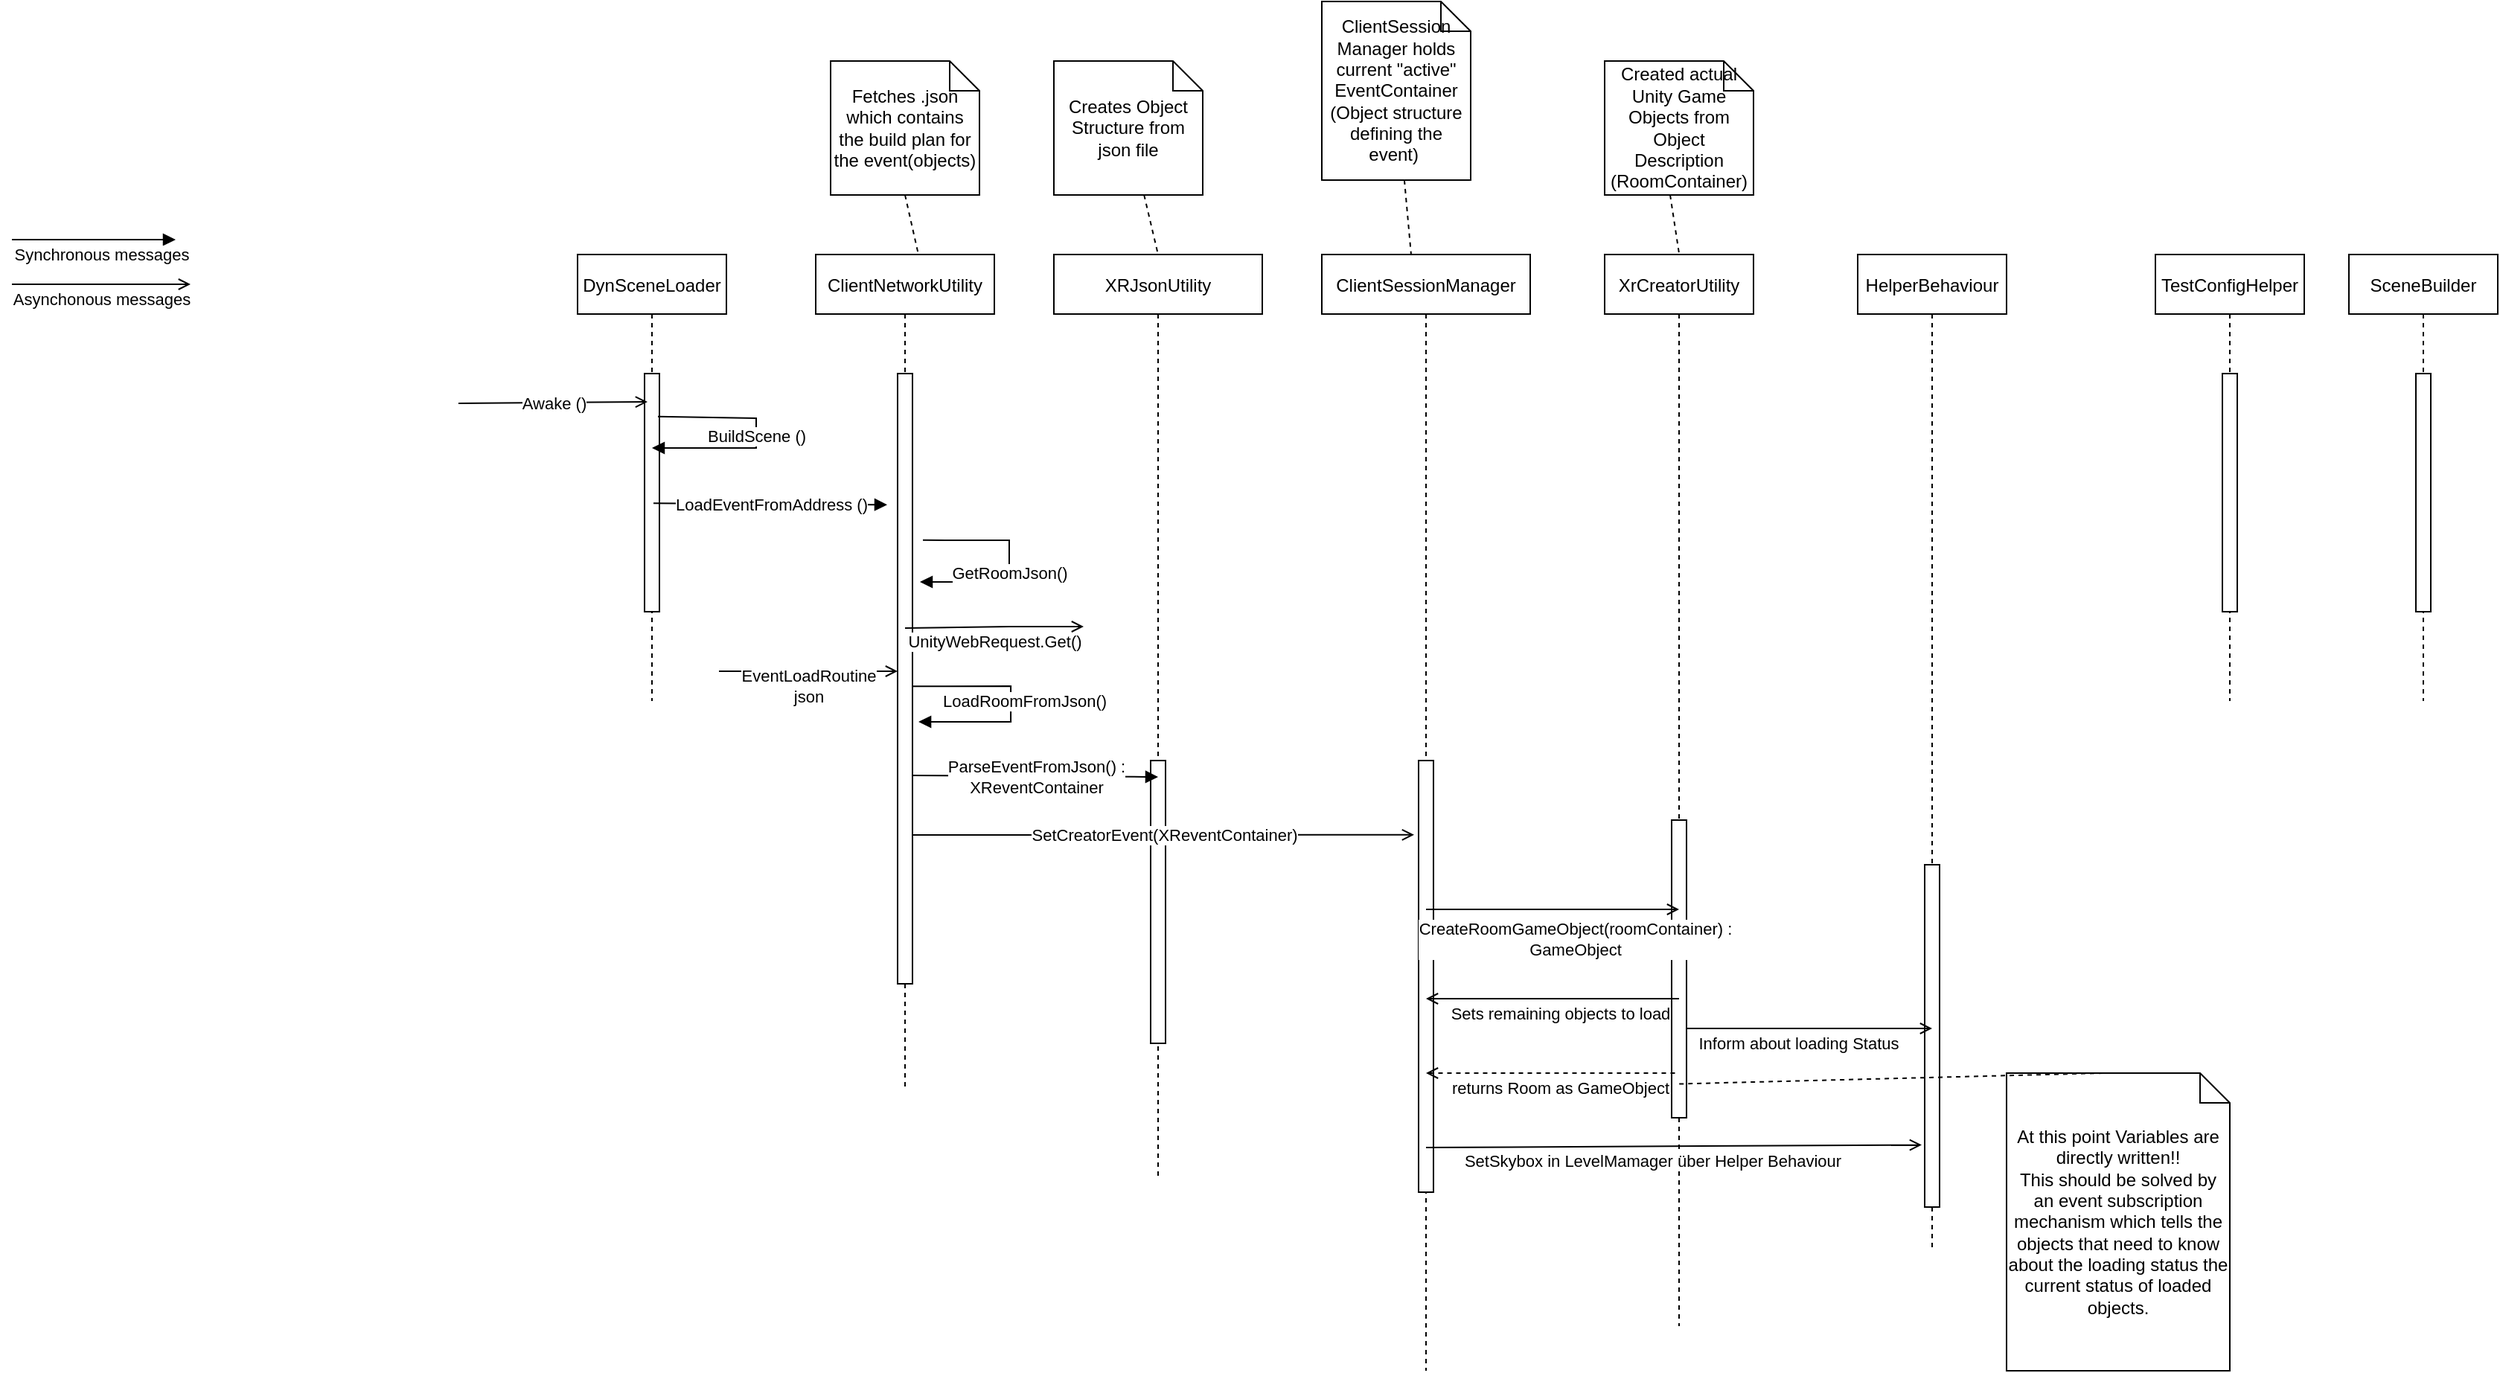 <mxfile version="20.7.4" type="github">
  <diagram id="kgpKYQtTHZ0yAKxKKP6v" name="Page-1">
    <mxGraphModel dx="1322" dy="1881" grid="1" gridSize="10" guides="1" tooltips="1" connect="1" arrows="1" fold="1" page="1" pageScale="1" pageWidth="850" pageHeight="1100" math="0" shadow="0">
      <root>
        <mxCell id="0" />
        <mxCell id="1" parent="0" />
        <mxCell id="VxCFYS7vYOswzJPETZMv-11" value="XRJsonUtility" style="shape=umlLifeline;perimeter=lifelinePerimeter;container=1;collapsible=0;recursiveResize=0;rounded=0;shadow=0;strokeWidth=1;movable=0;resizable=0;rotatable=0;deletable=0;editable=0;connectable=0;" vertex="1" parent="1">
          <mxGeometry x="120" y="80" width="140" height="620" as="geometry" />
        </mxCell>
        <mxCell id="VxCFYS7vYOswzJPETZMv-12" value="" style="points=[];perimeter=orthogonalPerimeter;rounded=0;shadow=0;strokeWidth=1;" vertex="1" parent="VxCFYS7vYOswzJPETZMv-11">
          <mxGeometry x="65" y="340" width="10" height="190" as="geometry" />
        </mxCell>
        <mxCell id="VxCFYS7vYOswzJPETZMv-14" value="" style="endArrow=block;html=1;rounded=0;exitX=0.51;exitY=0.557;exitDx=0;exitDy=0;exitPerimeter=0;endFill=1;" edge="1" parent="VxCFYS7vYOswzJPETZMv-11">
          <mxGeometry relative="1" as="geometry">
            <mxPoint x="-95" y="350" as="sourcePoint" />
            <mxPoint x="70" y="351" as="targetPoint" />
          </mxGeometry>
        </mxCell>
        <mxCell id="VxCFYS7vYOswzJPETZMv-15" value="ParseEventFromJson() : &lt;br&gt;XReventContainer" style="edgeLabel;resizable=0;html=1;align=center;verticalAlign=middle;" connectable="0" vertex="1" parent="VxCFYS7vYOswzJPETZMv-14">
          <mxGeometry relative="1" as="geometry" />
        </mxCell>
        <mxCell id="3nuBFxr9cyL0pnOWT2aG-5" value="ClientNetworkUtility" style="shape=umlLifeline;perimeter=lifelinePerimeter;container=1;collapsible=0;recursiveResize=0;rounded=0;shadow=0;strokeWidth=1;" parent="1" vertex="1">
          <mxGeometry x="-40" y="80" width="120" height="560" as="geometry" />
        </mxCell>
        <mxCell id="3nuBFxr9cyL0pnOWT2aG-6" value="" style="points=[];perimeter=orthogonalPerimeter;rounded=0;shadow=0;strokeWidth=1;" parent="3nuBFxr9cyL0pnOWT2aG-5" vertex="1">
          <mxGeometry x="55" y="80" width="10" height="410" as="geometry" />
        </mxCell>
        <mxCell id="VxCFYS7vYOswzJPETZMv-4" value="" style="endArrow=block;html=1;rounded=0;endFill=1;exitX=1.7;exitY=0.273;exitDx=0;exitDy=0;exitPerimeter=0;" edge="1" parent="3nuBFxr9cyL0pnOWT2aG-5" source="3nuBFxr9cyL0pnOWT2aG-6">
          <mxGeometry width="50" height="50" relative="1" as="geometry">
            <mxPoint x="80" y="190" as="sourcePoint" />
            <mxPoint x="70" y="220" as="targetPoint" />
            <Array as="points">
              <mxPoint x="130" y="192" />
              <mxPoint x="130" y="220" />
            </Array>
          </mxGeometry>
        </mxCell>
        <mxCell id="VxCFYS7vYOswzJPETZMv-5" value="GetRoomJson()" style="edgeLabel;html=1;align=center;verticalAlign=middle;resizable=0;points=[];" vertex="1" connectable="0" parent="VxCFYS7vYOswzJPETZMv-4">
          <mxGeometry x="0.286" y="1" relative="1" as="geometry">
            <mxPoint x="8" y="-7" as="offset" />
          </mxGeometry>
        </mxCell>
        <mxCell id="VxCFYS7vYOswzJPETZMv-8" value="&lt;div&gt;EventLoadRoutine&lt;/div&gt;&lt;div&gt;json&lt;br&gt;&lt;/div&gt;" style="endArrow=open;html=1;rounded=0;endFill=0;" edge="1" parent="3nuBFxr9cyL0pnOWT2aG-5">
          <mxGeometry x="-0.001" y="-9" relative="1" as="geometry">
            <mxPoint x="-65" y="280" as="sourcePoint" />
            <mxPoint x="55" y="280" as="targetPoint" />
            <Array as="points">
              <mxPoint x="5" y="280" />
            </Array>
            <mxPoint y="1" as="offset" />
          </mxGeometry>
        </mxCell>
        <mxCell id="VxCFYS7vYOswzJPETZMv-9" value="" style="endArrow=block;html=1;rounded=0;endFill=1;exitX=0.533;exitY=0.427;exitDx=0;exitDy=0;exitPerimeter=0;entryX=1.3;entryY=0.425;entryDx=0;entryDy=0;entryPerimeter=0;" edge="1" parent="3nuBFxr9cyL0pnOWT2aG-5">
          <mxGeometry width="50" height="50" relative="1" as="geometry">
            <mxPoint x="65.0" y="290.15" as="sourcePoint" />
            <mxPoint x="69.04" y="314" as="targetPoint" />
            <Array as="points">
              <mxPoint x="131.04" y="290" />
              <mxPoint x="131.04" y="314" />
            </Array>
          </mxGeometry>
        </mxCell>
        <mxCell id="VxCFYS7vYOswzJPETZMv-10" value="LoadRoomFromJson()" style="edgeLabel;html=1;align=center;verticalAlign=middle;resizable=0;points=[];" vertex="1" connectable="0" parent="VxCFYS7vYOswzJPETZMv-9">
          <mxGeometry x="0.286" y="1" relative="1" as="geometry">
            <mxPoint x="17" y="-15" as="offset" />
          </mxGeometry>
        </mxCell>
        <mxCell id="VxCFYS7vYOswzJPETZMv-22" value="" style="endArrow=open;html=1;rounded=0;exitX=0.51;exitY=0.557;exitDx=0;exitDy=0;exitPerimeter=0;endFill=0;entryX=-0.3;entryY=0.172;entryDx=0;entryDy=0;entryPerimeter=0;" edge="1" parent="3nuBFxr9cyL0pnOWT2aG-5" target="3nuBFxr9cyL0pnOWT2aG-2">
          <mxGeometry relative="1" as="geometry">
            <mxPoint x="65" y="390.0" as="sourcePoint" />
            <mxPoint x="234" y="390.9" as="targetPoint" />
          </mxGeometry>
        </mxCell>
        <mxCell id="VxCFYS7vYOswzJPETZMv-23" value="SetCreatorEvent(XReventContainer)" style="edgeLabel;resizable=0;html=1;align=center;verticalAlign=middle;" connectable="0" vertex="1" parent="VxCFYS7vYOswzJPETZMv-22">
          <mxGeometry relative="1" as="geometry" />
        </mxCell>
        <mxCell id="3nuBFxr9cyL0pnOWT2aG-1" value="ClientSessionManager" style="shape=umlLifeline;perimeter=lifelinePerimeter;container=1;collapsible=0;recursiveResize=0;rounded=0;shadow=0;strokeWidth=1;" parent="1" vertex="1">
          <mxGeometry x="300" y="80" width="140" height="750" as="geometry" />
        </mxCell>
        <mxCell id="3nuBFxr9cyL0pnOWT2aG-2" value="" style="points=[];perimeter=orthogonalPerimeter;rounded=0;shadow=0;strokeWidth=1;" parent="3nuBFxr9cyL0pnOWT2aG-1" vertex="1">
          <mxGeometry x="65" y="340" width="10" height="290" as="geometry" />
        </mxCell>
        <mxCell id="lfC_8TBVi6S20VTG8EU3-1" value="DynSceneLoader" style="shape=umlLifeline;perimeter=lifelinePerimeter;container=1;collapsible=0;recursiveResize=0;rounded=0;shadow=0;strokeWidth=1;" parent="1" vertex="1">
          <mxGeometry x="-200" y="80" width="100" height="300" as="geometry" />
        </mxCell>
        <mxCell id="lfC_8TBVi6S20VTG8EU3-2" value="" style="points=[];perimeter=orthogonalPerimeter;rounded=0;shadow=0;strokeWidth=1;" parent="lfC_8TBVi6S20VTG8EU3-1" vertex="1">
          <mxGeometry x="45" y="80" width="10" height="160" as="geometry" />
        </mxCell>
        <mxCell id="lfC_8TBVi6S20VTG8EU3-3" value="XrCreatorUtility" style="shape=umlLifeline;perimeter=lifelinePerimeter;container=1;collapsible=0;recursiveResize=0;rounded=0;shadow=0;strokeWidth=1;" parent="1" vertex="1">
          <mxGeometry x="490" y="80" width="100" height="720" as="geometry" />
        </mxCell>
        <mxCell id="lfC_8TBVi6S20VTG8EU3-4" value="" style="points=[];perimeter=orthogonalPerimeter;rounded=0;shadow=0;strokeWidth=1;" parent="lfC_8TBVi6S20VTG8EU3-3" vertex="1">
          <mxGeometry x="45" y="380" width="10" height="200" as="geometry" />
        </mxCell>
        <mxCell id="VxCFYS7vYOswzJPETZMv-39" value="SetSkybox in LevelMamager über Helper Behaviour" style="endArrow=open;html=1;rounded=0;exitX=0.51;exitY=0.557;exitDx=0;exitDy=0;exitPerimeter=0;endFill=0;entryX=0.43;entryY=0.893;entryDx=0;entryDy=0;entryPerimeter=0;" edge="1" parent="lfC_8TBVi6S20VTG8EU3-3" target="VxCFYS7vYOswzJPETZMv-29">
          <mxGeometry x="-0.091" y="-10" relative="1" as="geometry">
            <mxPoint x="-120" y="600" as="sourcePoint" />
            <mxPoint x="45" y="600" as="targetPoint" />
            <mxPoint as="offset" />
          </mxGeometry>
        </mxCell>
        <mxCell id="lfC_8TBVi6S20VTG8EU3-5" value="SceneBuilder" style="shape=umlLifeline;perimeter=lifelinePerimeter;container=1;collapsible=0;recursiveResize=0;rounded=0;shadow=0;strokeWidth=1;" parent="1" vertex="1">
          <mxGeometry x="990" y="80" width="100" height="300" as="geometry" />
        </mxCell>
        <mxCell id="lfC_8TBVi6S20VTG8EU3-6" value="" style="points=[];perimeter=orthogonalPerimeter;rounded=0;shadow=0;strokeWidth=1;" parent="lfC_8TBVi6S20VTG8EU3-5" vertex="1">
          <mxGeometry x="45" y="80" width="10" height="160" as="geometry" />
        </mxCell>
        <mxCell id="lfC_8TBVi6S20VTG8EU3-7" value="" style="endArrow=open;html=1;rounded=0;entryX=0.47;entryY=0.33;entryDx=0;entryDy=0;entryPerimeter=0;endFill=0;" parent="1" target="lfC_8TBVi6S20VTG8EU3-1" edge="1">
          <mxGeometry relative="1" as="geometry">
            <mxPoint x="-280" y="180" as="sourcePoint" />
            <mxPoint x="-180" y="180" as="targetPoint" />
          </mxGeometry>
        </mxCell>
        <mxCell id="lfC_8TBVi6S20VTG8EU3-8" value="Awake ()" style="edgeLabel;resizable=0;html=1;align=center;verticalAlign=middle;" parent="lfC_8TBVi6S20VTG8EU3-7" connectable="0" vertex="1">
          <mxGeometry relative="1" as="geometry" />
        </mxCell>
        <mxCell id="lfC_8TBVi6S20VTG8EU3-9" value="" style="endArrow=block;html=1;rounded=0;exitX=0.54;exitY=0.363;exitDx=0;exitDy=0;exitPerimeter=0;endFill=1;" parent="1" source="lfC_8TBVi6S20VTG8EU3-1" target="lfC_8TBVi6S20VTG8EU3-1" edge="1">
          <mxGeometry relative="1" as="geometry">
            <mxPoint x="-327" y="281" as="sourcePoint" />
            <mxPoint x="-140" y="230" as="targetPoint" />
            <Array as="points">
              <mxPoint x="-80" y="190" />
              <mxPoint x="-80" y="210" />
            </Array>
          </mxGeometry>
        </mxCell>
        <mxCell id="lfC_8TBVi6S20VTG8EU3-10" value="BuildScene ()" style="edgeLabel;resizable=0;html=1;align=center;verticalAlign=middle;" parent="lfC_8TBVi6S20VTG8EU3-9" connectable="0" vertex="1">
          <mxGeometry relative="1" as="geometry" />
        </mxCell>
        <mxCell id="lfC_8TBVi6S20VTG8EU3-11" value="" style="endArrow=block;html=1;rounded=0;entryX=-0.7;entryY=0.215;entryDx=0;entryDy=0;entryPerimeter=0;exitX=0.51;exitY=0.557;exitDx=0;exitDy=0;exitPerimeter=0;endFill=1;" parent="1" source="lfC_8TBVi6S20VTG8EU3-1" target="3nuBFxr9cyL0pnOWT2aG-6" edge="1">
          <mxGeometry relative="1" as="geometry">
            <mxPoint x="-280" y="260" as="sourcePoint" />
            <mxPoint x="-70" y="400" as="targetPoint" />
          </mxGeometry>
        </mxCell>
        <mxCell id="lfC_8TBVi6S20VTG8EU3-12" value="LoadEventFromAddress ()" style="edgeLabel;resizable=0;html=1;align=center;verticalAlign=middle;" parent="lfC_8TBVi6S20VTG8EU3-11" connectable="0" vertex="1">
          <mxGeometry relative="1" as="geometry" />
        </mxCell>
        <mxCell id="lfC_8TBVi6S20VTG8EU3-13" value="TestConfigHelper" style="shape=umlLifeline;perimeter=lifelinePerimeter;container=1;collapsible=0;recursiveResize=0;rounded=0;shadow=0;strokeWidth=1;" parent="1" vertex="1">
          <mxGeometry x="860" y="80" width="100" height="300" as="geometry" />
        </mxCell>
        <mxCell id="lfC_8TBVi6S20VTG8EU3-14" value="" style="points=[];perimeter=orthogonalPerimeter;rounded=0;shadow=0;strokeWidth=1;" parent="lfC_8TBVi6S20VTG8EU3-13" vertex="1">
          <mxGeometry x="45" y="80" width="10" height="160" as="geometry" />
        </mxCell>
        <mxCell id="VxCFYS7vYOswzJPETZMv-1" value="Synchronous messages" style="endArrow=block;html=1;rounded=0;endFill=1;" edge="1" parent="1">
          <mxGeometry x="0.091" y="-10" width="50" height="50" relative="1" as="geometry">
            <mxPoint x="-580" y="70" as="sourcePoint" />
            <mxPoint x="-470" y="70" as="targetPoint" />
            <mxPoint as="offset" />
          </mxGeometry>
        </mxCell>
        <mxCell id="VxCFYS7vYOswzJPETZMv-2" value="" style="endArrow=open;html=1;rounded=0;endFill=0;" edge="1" parent="1">
          <mxGeometry width="50" height="50" relative="1" as="geometry">
            <mxPoint x="-580" y="100" as="sourcePoint" />
            <mxPoint x="-460" y="100" as="targetPoint" />
          </mxGeometry>
        </mxCell>
        <mxCell id="VxCFYS7vYOswzJPETZMv-3" value="Asynchonous messages" style="edgeLabel;html=1;align=center;verticalAlign=middle;resizable=0;points=[];" vertex="1" connectable="0" parent="VxCFYS7vYOswzJPETZMv-2">
          <mxGeometry x="0.286" y="1" relative="1" as="geometry">
            <mxPoint x="-17" y="11" as="offset" />
          </mxGeometry>
        </mxCell>
        <mxCell id="VxCFYS7vYOswzJPETZMv-6" value="UnityWebRequest.Get()" style="endArrow=open;html=1;rounded=0;endFill=0;" edge="1" parent="1">
          <mxGeometry x="-0.001" y="-9" relative="1" as="geometry">
            <mxPoint x="20" y="331" as="sourcePoint" />
            <mxPoint x="140" y="330" as="targetPoint" />
            <Array as="points">
              <mxPoint x="90" y="330" />
            </Array>
            <mxPoint y="1" as="offset" />
          </mxGeometry>
        </mxCell>
        <mxCell id="VxCFYS7vYOswzJPETZMv-17" style="rounded=0;orthogonalLoop=1;jettySize=auto;html=1;endArrow=none;endFill=0;dashed=1;" edge="1" parent="1" source="VxCFYS7vYOswzJPETZMv-16">
          <mxGeometry relative="1" as="geometry">
            <mxPoint x="360" y="80" as="targetPoint" />
          </mxGeometry>
        </mxCell>
        <mxCell id="VxCFYS7vYOswzJPETZMv-16" value="ClientSession Manager holds current &quot;active&quot; EventContainer (Object structure defining the event)&amp;nbsp; " style="shape=note;size=20;whiteSpace=wrap;html=1;" vertex="1" parent="1">
          <mxGeometry x="300" y="-90" width="100" height="120" as="geometry" />
        </mxCell>
        <mxCell id="VxCFYS7vYOswzJPETZMv-19" style="edgeStyle=none;rounded=0;orthogonalLoop=1;jettySize=auto;html=1;dashed=1;endArrow=none;endFill=0;" edge="1" parent="1" source="VxCFYS7vYOswzJPETZMv-18">
          <mxGeometry relative="1" as="geometry">
            <mxPoint x="190" y="80" as="targetPoint" />
          </mxGeometry>
        </mxCell>
        <mxCell id="VxCFYS7vYOswzJPETZMv-18" value="Creates Object Structure from json file " style="shape=note;size=20;whiteSpace=wrap;html=1;" vertex="1" parent="1">
          <mxGeometry x="120" y="-50" width="100" height="90" as="geometry" />
        </mxCell>
        <mxCell id="VxCFYS7vYOswzJPETZMv-20" value="Fetches .json which contains the build plan for the event(objects)" style="shape=note;size=20;whiteSpace=wrap;html=1;" vertex="1" parent="1">
          <mxGeometry x="-30" y="-50" width="100" height="90" as="geometry" />
        </mxCell>
        <mxCell id="VxCFYS7vYOswzJPETZMv-21" style="edgeStyle=none;rounded=0;orthogonalLoop=1;jettySize=auto;html=1;dashed=1;endArrow=none;endFill=0;exitX=0.5;exitY=1;exitDx=0;exitDy=0;exitPerimeter=0;entryX=0.575;entryY=0;entryDx=0;entryDy=0;entryPerimeter=0;" edge="1" parent="1" source="VxCFYS7vYOswzJPETZMv-20" target="3nuBFxr9cyL0pnOWT2aG-5">
          <mxGeometry relative="1" as="geometry">
            <mxPoint x="200" y="90" as="targetPoint" />
            <mxPoint x="190.588" y="50" as="sourcePoint" />
          </mxGeometry>
        </mxCell>
        <mxCell id="VxCFYS7vYOswzJPETZMv-24" value="&lt;div&gt;CreateRoomGameObject(roomContainer) :&lt;/div&gt;&lt;div&gt;GameObject&lt;br&gt;&lt;/div&gt;" style="endArrow=open;html=1;rounded=0;exitX=0.51;exitY=0.557;exitDx=0;exitDy=0;exitPerimeter=0;endFill=0;" edge="1" parent="1">
          <mxGeometry x="0.176" y="-20" relative="1" as="geometry">
            <mxPoint x="370.02" y="520" as="sourcePoint" />
            <mxPoint x="540" y="520" as="targetPoint" />
            <mxPoint as="offset" />
          </mxGeometry>
        </mxCell>
        <mxCell id="VxCFYS7vYOswzJPETZMv-26" value="Created actual Unity Game Objects from Object Description (RoomContainer)" style="shape=note;size=20;whiteSpace=wrap;html=1;" vertex="1" parent="1">
          <mxGeometry x="490" y="-50" width="100" height="90" as="geometry" />
        </mxCell>
        <mxCell id="VxCFYS7vYOswzJPETZMv-27" style="rounded=0;orthogonalLoop=1;jettySize=auto;html=1;endArrow=none;endFill=0;dashed=1;exitX=0.44;exitY=1;exitDx=0;exitDy=0;exitPerimeter=0;entryX=0.5;entryY=-0.001;entryDx=0;entryDy=0;entryPerimeter=0;" edge="1" parent="1" source="VxCFYS7vYOswzJPETZMv-26" target="lfC_8TBVi6S20VTG8EU3-3">
          <mxGeometry relative="1" as="geometry">
            <mxPoint x="364.737" y="40" as="sourcePoint" />
            <mxPoint x="370" y="90" as="targetPoint" />
          </mxGeometry>
        </mxCell>
        <mxCell id="VxCFYS7vYOswzJPETZMv-28" value="Sets remaining objects to load" style="endArrow=none;html=1;rounded=0;exitX=0.51;exitY=0.557;exitDx=0;exitDy=0;exitPerimeter=0;endFill=0;startArrow=open;startFill=0;" edge="1" parent="1">
          <mxGeometry x="0.059" y="-10" relative="1" as="geometry">
            <mxPoint x="370" y="580" as="sourcePoint" />
            <mxPoint x="539.98" y="580" as="targetPoint" />
            <mxPoint as="offset" />
          </mxGeometry>
        </mxCell>
        <mxCell id="VxCFYS7vYOswzJPETZMv-29" value="HelperBehaviour" style="shape=umlLifeline;perimeter=lifelinePerimeter;container=1;collapsible=0;recursiveResize=0;rounded=0;shadow=0;strokeWidth=1;" vertex="1" parent="1">
          <mxGeometry x="660" y="80" width="100" height="670" as="geometry" />
        </mxCell>
        <mxCell id="VxCFYS7vYOswzJPETZMv-30" value="" style="points=[];perimeter=orthogonalPerimeter;rounded=0;shadow=0;strokeWidth=1;" vertex="1" parent="VxCFYS7vYOswzJPETZMv-29">
          <mxGeometry x="45" y="410" width="10" height="230" as="geometry" />
        </mxCell>
        <mxCell id="VxCFYS7vYOswzJPETZMv-31" value="Inform about loading Status" style="endArrow=open;html=1;rounded=0;exitX=0.51;exitY=0.557;exitDx=0;exitDy=0;exitPerimeter=0;endFill=0;" edge="1" parent="VxCFYS7vYOswzJPETZMv-29">
          <mxGeometry x="-0.091" y="-10" relative="1" as="geometry">
            <mxPoint x="-115" y="520" as="sourcePoint" />
            <mxPoint x="50" y="520" as="targetPoint" />
            <mxPoint as="offset" />
          </mxGeometry>
        </mxCell>
        <mxCell id="VxCFYS7vYOswzJPETZMv-32" value="&lt;div&gt;At this point Variables are directly written!!&lt;/div&gt;&lt;div&gt;This should be solved by an event subscription mechanism which tells the objects that need to know about the loading status the current status of loaded objects.&lt;br&gt;&lt;/div&gt;" style="shape=note;size=20;whiteSpace=wrap;html=1;" vertex="1" parent="1">
          <mxGeometry x="760" y="630" width="150" height="200" as="geometry" />
        </mxCell>
        <mxCell id="VxCFYS7vYOswzJPETZMv-33" value="" style="endArrow=none;dashed=1;html=1;rounded=0;entryX=0.5;entryY=0.774;entryDx=0;entryDy=0;entryPerimeter=0;exitX=0;exitY=0;exitDx=65;exitDy=0;exitPerimeter=0;" edge="1" parent="1" source="VxCFYS7vYOswzJPETZMv-32" target="lfC_8TBVi6S20VTG8EU3-3">
          <mxGeometry width="50" height="50" relative="1" as="geometry">
            <mxPoint x="560" y="730" as="sourcePoint" />
            <mxPoint x="610" y="680" as="targetPoint" />
          </mxGeometry>
        </mxCell>
        <mxCell id="VxCFYS7vYOswzJPETZMv-36" value="returns Room as GameObject" style="endArrow=none;html=1;rounded=0;exitX=0.51;exitY=0.557;exitDx=0;exitDy=0;exitPerimeter=0;endFill=0;startArrow=open;startFill=0;dashed=1;" edge="1" parent="1">
          <mxGeometry x="0.059" y="-10" relative="1" as="geometry">
            <mxPoint x="370" y="630" as="sourcePoint" />
            <mxPoint x="539.98" y="630" as="targetPoint" />
            <mxPoint as="offset" />
          </mxGeometry>
        </mxCell>
      </root>
    </mxGraphModel>
  </diagram>
</mxfile>
